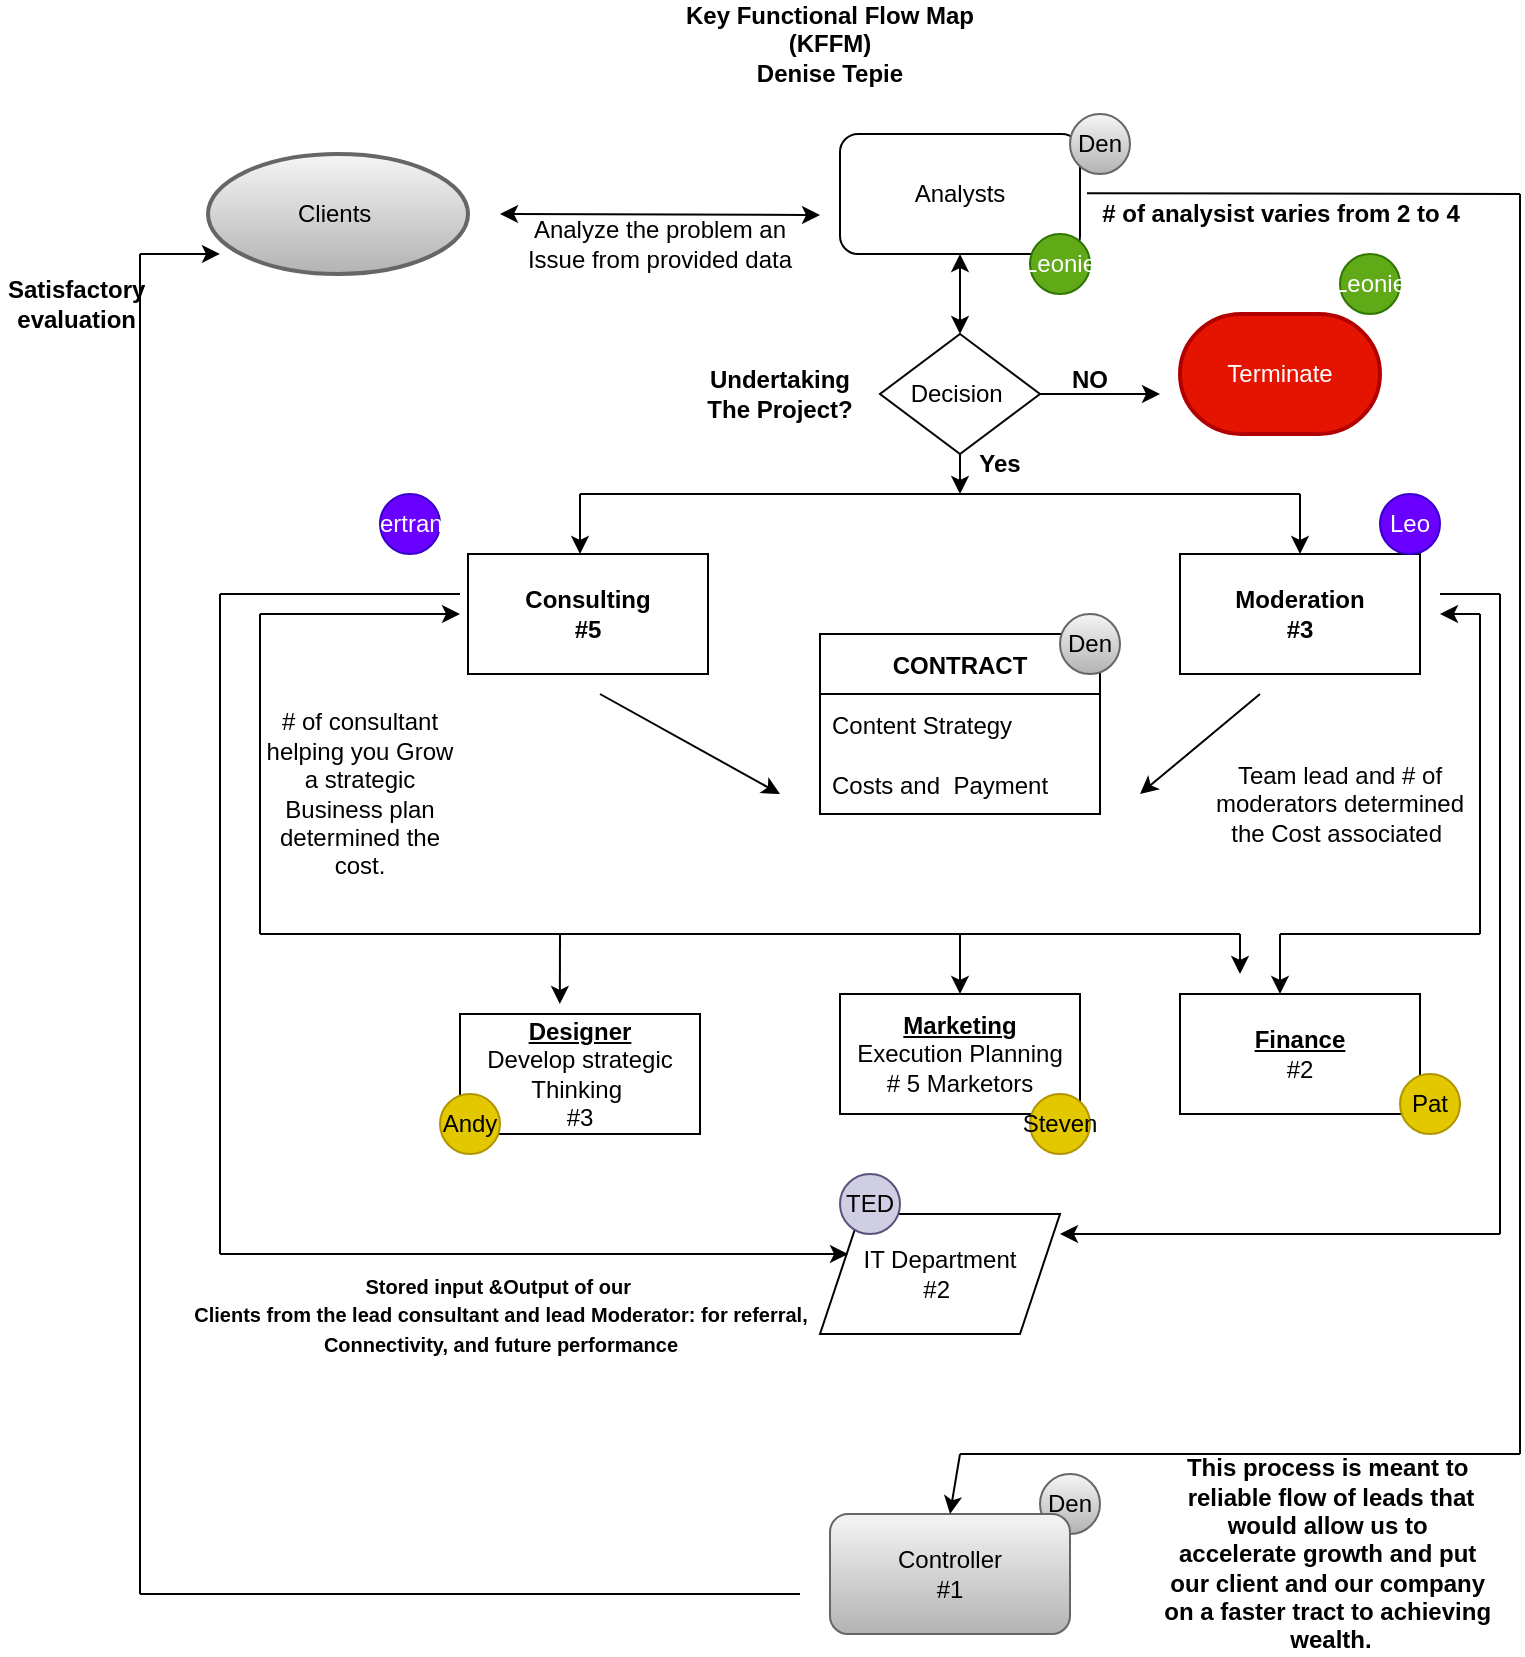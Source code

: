 <mxfile version="17.1.3" type="github"><diagram id="z6yHJpWlaKmJ-RltGOB4" name="Page-1"><mxGraphModel dx="1113" dy="1928" grid="1" gridSize="10" guides="1" tooltips="1" connect="1" arrows="1" fold="1" page="1" pageScale="1" pageWidth="827" pageHeight="1169" math="0" shadow="0"><root><mxCell id="0"/><mxCell id="1" parent="0"/><mxCell id="sODzC4HWJ8rynniA_-NJ-1" value="&lt;b&gt;Consulting&lt;br&gt;#5&lt;br&gt;&lt;/b&gt;" style="rounded=0;whiteSpace=wrap;html=1;" vertex="1" parent="1"><mxGeometry x="294" y="-890" width="120" height="60" as="geometry"/></mxCell><mxCell id="sODzC4HWJ8rynniA_-NJ-24" value="&lt;b&gt;Moderation&lt;br&gt;#3&lt;br&gt;&lt;/b&gt;" style="rounded=0;whiteSpace=wrap;html=1;" vertex="1" parent="1"><mxGeometry x="650" y="-890" width="120" height="60" as="geometry"/></mxCell><mxCell id="sODzC4HWJ8rynniA_-NJ-26" value="Analysts" style="rounded=1;whiteSpace=wrap;html=1;" vertex="1" parent="1"><mxGeometry x="480" y="-1100" width="120" height="60" as="geometry"/></mxCell><mxCell id="sODzC4HWJ8rynniA_-NJ-31" value="" style="endArrow=classic;startArrow=classic;html=1;rounded=0;" edge="1" parent="1"><mxGeometry width="50" height="50" relative="1" as="geometry"><mxPoint x="310" y="-1060" as="sourcePoint"/><mxPoint x="470" y="-1059.5" as="targetPoint"/></mxGeometry></mxCell><mxCell id="sODzC4HWJ8rynniA_-NJ-33" value="Leonie" style="ellipse;whiteSpace=wrap;html=1;aspect=fixed;fillColor=#60a917;fontColor=#ffffff;strokeColor=#2D7600;" vertex="1" parent="1"><mxGeometry x="575" y="-1050" width="30" height="30" as="geometry"/></mxCell><mxCell id="sODzC4HWJ8rynniA_-NJ-35" value="Den" style="ellipse;whiteSpace=wrap;html=1;aspect=fixed;fillColor=#f5f5f5;gradientColor=#b3b3b3;strokeColor=#666666;" vertex="1" parent="1"><mxGeometry x="595" y="-1110" width="30" height="30" as="geometry"/></mxCell><mxCell id="sODzC4HWJ8rynniA_-NJ-37" value="" style="endArrow=none;html=1;rounded=0;" edge="1" parent="1"><mxGeometry width="50" height="50" relative="1" as="geometry"><mxPoint x="350" y="-920" as="sourcePoint"/><mxPoint x="710" y="-920" as="targetPoint"/><Array as="points"/></mxGeometry></mxCell><mxCell id="sODzC4HWJ8rynniA_-NJ-46" value="# of analysist varies from 2 to 4" style="text;html=1;align=center;verticalAlign=middle;resizable=0;points=[];autosize=1;strokeColor=none;fillColor=none;fontStyle=1" vertex="1" parent="1"><mxGeometry x="605" y="-1070" width="190" height="20" as="geometry"/></mxCell><mxCell id="sODzC4HWJ8rynniA_-NJ-51" value="Analyze the problem an Issue from provided data" style="text;html=1;strokeColor=none;fillColor=none;align=center;verticalAlign=middle;whiteSpace=wrap;rounded=0;" vertex="1" parent="1"><mxGeometry x="320" y="-1060" width="140" height="30" as="geometry"/></mxCell><mxCell id="sODzC4HWJ8rynniA_-NJ-57" value="Undertaking&lt;br&gt;The Project?" style="text;html=1;strokeColor=none;fillColor=none;align=center;verticalAlign=middle;whiteSpace=wrap;rounded=0;fontStyle=1" vertex="1" parent="1"><mxGeometry x="400" y="-1000" width="100" height="60" as="geometry"/></mxCell><mxCell id="sODzC4HWJ8rynniA_-NJ-61" value="Decision&amp;nbsp;" style="rhombus;whiteSpace=wrap;html=1;" vertex="1" parent="1"><mxGeometry x="500" y="-1000" width="80" height="60" as="geometry"/></mxCell><mxCell id="sODzC4HWJ8rynniA_-NJ-63" value="" style="endArrow=classic;html=1;rounded=0;" edge="1" parent="1" source="sODzC4HWJ8rynniA_-NJ-61"><mxGeometry width="50" height="50" relative="1" as="geometry"><mxPoint x="520" y="-900" as="sourcePoint"/><mxPoint x="540" y="-920" as="targetPoint"/></mxGeometry></mxCell><mxCell id="sODzC4HWJ8rynniA_-NJ-64" value="Yes" style="text;html=1;strokeColor=none;fillColor=none;align=center;verticalAlign=middle;whiteSpace=wrap;rounded=0;fontStyle=1" vertex="1" parent="1"><mxGeometry x="530" y="-950" width="60" height="30" as="geometry"/></mxCell><mxCell id="sODzC4HWJ8rynniA_-NJ-67" style="edgeStyle=none;rounded=0;orthogonalLoop=1;jettySize=auto;html=1;entryX=1;entryY=0.75;entryDx=0;entryDy=0;" edge="1" parent="1"><mxGeometry relative="1" as="geometry"><mxPoint x="630" y="-967.5" as="sourcePoint"/><mxPoint x="630" y="-967.5" as="targetPoint"/></mxGeometry></mxCell><mxCell id="sODzC4HWJ8rynniA_-NJ-70" style="edgeStyle=none;rounded=0;orthogonalLoop=1;jettySize=auto;html=1;exitX=0;exitY=0.5;exitDx=0;exitDy=0;" edge="1" parent="1"><mxGeometry relative="1" as="geometry"><mxPoint x="570" y="-975" as="sourcePoint"/><mxPoint x="570" y="-975" as="targetPoint"/></mxGeometry></mxCell><mxCell id="sODzC4HWJ8rynniA_-NJ-74" value="" style="endArrow=classic;html=1;rounded=0;exitX=1;exitY=0.5;exitDx=0;exitDy=0;" edge="1" parent="1" source="sODzC4HWJ8rynniA_-NJ-61"><mxGeometry width="50" height="50" relative="1" as="geometry"><mxPoint x="590" y="-940" as="sourcePoint"/><mxPoint x="640" y="-970" as="targetPoint"/></mxGeometry></mxCell><mxCell id="sODzC4HWJ8rynniA_-NJ-75" value="NO" style="text;html=1;align=center;verticalAlign=middle;whiteSpace=wrap;rounded=0;fontStyle=1;" vertex="1" parent="1"><mxGeometry x="575" y="-995" width="60" height="35" as="geometry"/></mxCell><mxCell id="sODzC4HWJ8rynniA_-NJ-77" value="Terminate" style="strokeWidth=2;html=1;shape=mxgraph.flowchart.terminator;whiteSpace=wrap;fillColor=#e51400;fontColor=#ffffff;strokeColor=#B20000;" vertex="1" parent="1"><mxGeometry x="650" y="-1010" width="100" height="60" as="geometry"/></mxCell><mxCell id="sODzC4HWJ8rynniA_-NJ-78" value="&amp;nbsp;Clients &amp;nbsp;" style="strokeWidth=2;html=1;shape=mxgraph.flowchart.start_1;whiteSpace=wrap;fillColor=#f5f5f5;gradientColor=#b3b3b3;strokeColor=#666666;" vertex="1" parent="1"><mxGeometry x="164" y="-1090" width="130" height="60" as="geometry"/></mxCell><mxCell id="sODzC4HWJ8rynniA_-NJ-79" value="Leonie" style="ellipse;whiteSpace=wrap;html=1;aspect=fixed;fillColor=#60a917;fontColor=#ffffff;strokeColor=#2D7600;" vertex="1" parent="1"><mxGeometry x="730" y="-1040" width="30" height="30" as="geometry"/></mxCell><mxCell id="sODzC4HWJ8rynniA_-NJ-93" value="" style="endArrow=classic;html=1;rounded=0;" edge="1" parent="1"><mxGeometry width="50" height="50" relative="1" as="geometry"><mxPoint x="350" y="-920" as="sourcePoint"/><mxPoint x="350" y="-890" as="targetPoint"/></mxGeometry></mxCell><mxCell id="sODzC4HWJ8rynniA_-NJ-94" value="" style="endArrow=classic;html=1;rounded=0;entryX=0.5;entryY=0;entryDx=0;entryDy=0;" edge="1" parent="1" target="sODzC4HWJ8rynniA_-NJ-24"><mxGeometry width="50" height="50" relative="1" as="geometry"><mxPoint x="710" y="-920" as="sourcePoint"/><mxPoint x="750" y="-920" as="targetPoint"/></mxGeometry></mxCell><mxCell id="sODzC4HWJ8rynniA_-NJ-95" value="CONTRACT" style="swimlane;fontStyle=1;childLayout=stackLayout;horizontal=1;startSize=30;horizontalStack=0;resizeParent=1;resizeParentMax=0;resizeLast=0;collapsible=1;marginBottom=0;" vertex="1" parent="1"><mxGeometry x="470" y="-850" width="140" height="90" as="geometry"/></mxCell><mxCell id="sODzC4HWJ8rynniA_-NJ-96" value="Content Strategy" style="text;strokeColor=none;fillColor=none;align=left;verticalAlign=middle;spacingLeft=4;spacingRight=4;overflow=hidden;points=[[0,0.5],[1,0.5]];portConstraint=eastwest;rotatable=0;" vertex="1" parent="sODzC4HWJ8rynniA_-NJ-95"><mxGeometry y="30" width="140" height="30" as="geometry"/></mxCell><mxCell id="sODzC4HWJ8rynniA_-NJ-97" value="Costs and  Payment" style="text;strokeColor=none;fillColor=none;align=left;verticalAlign=middle;spacingLeft=4;spacingRight=4;overflow=hidden;points=[[0,0.5],[1,0.5]];portConstraint=eastwest;rotatable=0;" vertex="1" parent="sODzC4HWJ8rynniA_-NJ-95"><mxGeometry y="60" width="140" height="30" as="geometry"/></mxCell><mxCell id="sODzC4HWJ8rynniA_-NJ-99" value="Bertrand" style="ellipse;whiteSpace=wrap;html=1;aspect=fixed;fillColor=#6a00ff;fontColor=#ffffff;strokeColor=#3700CC;" vertex="1" parent="1"><mxGeometry x="250" y="-920" width="30" height="30" as="geometry"/></mxCell><mxCell id="sODzC4HWJ8rynniA_-NJ-100" value="Leo" style="ellipse;whiteSpace=wrap;html=1;aspect=fixed;fillColor=#6a00ff;fontColor=#ffffff;strokeColor=#3700CC;" vertex="1" parent="1"><mxGeometry x="750" y="-920" width="30" height="30" as="geometry"/></mxCell><mxCell id="sODzC4HWJ8rynniA_-NJ-105" value="" style="endArrow=classic;html=1;rounded=0;" edge="1" parent="1"><mxGeometry width="50" height="50" relative="1" as="geometry"><mxPoint x="360" y="-820" as="sourcePoint"/><mxPoint x="450" y="-770" as="targetPoint"/></mxGeometry></mxCell><mxCell id="sODzC4HWJ8rynniA_-NJ-107" value="" style="endArrow=classic;html=1;rounded=0;" edge="1" parent="1"><mxGeometry width="50" height="50" relative="1" as="geometry"><mxPoint x="690" y="-820" as="sourcePoint"/><mxPoint x="630" y="-770" as="targetPoint"/></mxGeometry></mxCell><mxCell id="sODzC4HWJ8rynniA_-NJ-110" value="Team lead and # of moderators determined the Cost associated&amp;nbsp;" style="text;html=1;strokeColor=none;fillColor=none;align=center;verticalAlign=middle;whiteSpace=wrap;rounded=0;" vertex="1" parent="1"><mxGeometry x="660" y="-790" width="140" height="50" as="geometry"/></mxCell><mxCell id="sODzC4HWJ8rynniA_-NJ-111" value="# of consultant helping you Grow a strategic Business plan determined the cost.&lt;br&gt;" style="text;html=1;strokeColor=none;fillColor=none;align=center;verticalAlign=middle;whiteSpace=wrap;rounded=0;" vertex="1" parent="1"><mxGeometry x="190" y="-780" width="100" height="20" as="geometry"/></mxCell><mxCell id="sODzC4HWJ8rynniA_-NJ-112" value="&lt;u&gt;&lt;b&gt;Designer&lt;/b&gt;&lt;br&gt;&lt;/u&gt;Develop&amp;nbsp;strategic Thinking&amp;nbsp;&lt;br&gt;#3" style="rounded=0;whiteSpace=wrap;html=1;" vertex="1" parent="1"><mxGeometry x="290" y="-660" width="120" height="60" as="geometry"/></mxCell><mxCell id="sODzC4HWJ8rynniA_-NJ-113" value="&lt;b&gt;&lt;u&gt;Marketing&lt;/u&gt;&lt;br&gt;&lt;/b&gt;Execution Planning&lt;br&gt;# 5 Marketors" style="rounded=0;whiteSpace=wrap;html=1;" vertex="1" parent="1"><mxGeometry x="480" y="-670" width="120" height="60" as="geometry"/></mxCell><mxCell id="sODzC4HWJ8rynniA_-NJ-114" value="&lt;b&gt;&lt;u&gt;Finance&lt;br&gt;&lt;/u&gt;&lt;/b&gt;#2" style="rounded=0;whiteSpace=wrap;html=1;" vertex="1" parent="1"><mxGeometry x="650" y="-670" width="120" height="60" as="geometry"/></mxCell><mxCell id="sODzC4HWJ8rynniA_-NJ-115" value="Pat" style="ellipse;whiteSpace=wrap;html=1;aspect=fixed;fillColor=#e3c800;fontColor=#000000;strokeColor=#B09500;" vertex="1" parent="1"><mxGeometry x="760" y="-630" width="30" height="30" as="geometry"/></mxCell><mxCell id="sODzC4HWJ8rynniA_-NJ-116" value="Steven" style="ellipse;whiteSpace=wrap;html=1;aspect=fixed;fillColor=#e3c800;fontColor=#000000;strokeColor=#B09500;" vertex="1" parent="1"><mxGeometry x="575" y="-620" width="30" height="30" as="geometry"/></mxCell><mxCell id="sODzC4HWJ8rynniA_-NJ-117" value="Andy" style="ellipse;whiteSpace=wrap;html=1;aspect=fixed;fillColor=#e3c800;fontColor=#000000;strokeColor=#B09500;" vertex="1" parent="1"><mxGeometry x="280" y="-620" width="30" height="30" as="geometry"/></mxCell><mxCell id="sODzC4HWJ8rynniA_-NJ-129" value="IT Department&lt;br&gt;#2&amp;nbsp;" style="shape=parallelogram;perimeter=parallelogramPerimeter;whiteSpace=wrap;html=1;fixedSize=1;" vertex="1" parent="1"><mxGeometry x="470" y="-560" width="120" height="60" as="geometry"/></mxCell><mxCell id="sODzC4HWJ8rynniA_-NJ-130" value="This process is meant to&amp;nbsp;&lt;br&gt;reliable flow of leads that&lt;br&gt;would allow us to&amp;nbsp;&lt;br&gt;accelerate growth and put&amp;nbsp;&lt;br&gt;our client and our company&amp;nbsp;&lt;br&gt;on a faster tract to achieving&amp;nbsp;&lt;br&gt;wealth." style="text;html=1;align=center;verticalAlign=middle;resizable=0;points=[];autosize=1;strokeColor=none;fillColor=none;fontStyle=1;strokeWidth=0;" vertex="1" parent="1"><mxGeometry x="635" y="-440" width="180" height="100" as="geometry"/></mxCell><mxCell id="sODzC4HWJ8rynniA_-NJ-131" value="&lt;font style=&quot;font-size: 10px&quot;&gt;&lt;span&gt;Stored input &amp;amp;&lt;/span&gt;&lt;span&gt;Output of our&amp;nbsp;&lt;/span&gt;&lt;br&gt;&lt;span&gt;Clients from the lead consultant and lead Moderator: for referral,&lt;/span&gt;&lt;br&gt;&lt;span&gt;Connectivity, and future performance&lt;/span&gt;&lt;/font&gt;" style="text;html=1;align=center;verticalAlign=middle;resizable=0;points=[];autosize=1;strokeColor=none;fillColor=none;fontStyle=1" vertex="1" parent="1"><mxGeometry x="150" y="-535" width="320" height="50" as="geometry"/></mxCell><mxCell id="sODzC4HWJ8rynniA_-NJ-132" value="TED" style="ellipse;whiteSpace=wrap;html=1;aspect=fixed;fillColor=#d0cee2;strokeColor=#56517e;" vertex="1" parent="1"><mxGeometry x="480" y="-580" width="30" height="30" as="geometry"/></mxCell><mxCell id="sODzC4HWJ8rynniA_-NJ-133" value="Den" style="ellipse;whiteSpace=wrap;html=1;aspect=fixed;fillColor=#f5f5f5;gradientColor=#b3b3b3;strokeColor=#666666;" vertex="1" parent="1"><mxGeometry x="590" y="-860" width="30" height="30" as="geometry"/></mxCell><mxCell id="sODzC4HWJ8rynniA_-NJ-134" value="Den" style="ellipse;whiteSpace=wrap;html=1;aspect=fixed;fillColor=#f5f5f5;gradientColor=#b3b3b3;strokeColor=#666666;" vertex="1" parent="1"><mxGeometry x="580" y="-430" width="30" height="30" as="geometry"/></mxCell><mxCell id="sODzC4HWJ8rynniA_-NJ-136" value="Controller&lt;br&gt;#1" style="rounded=1;whiteSpace=wrap;html=1;fillColor=#f5f5f5;gradientColor=#b3b3b3;strokeColor=#666666;" vertex="1" parent="1"><mxGeometry x="475" y="-410" width="120" height="60" as="geometry"/></mxCell><mxCell id="sODzC4HWJ8rynniA_-NJ-137" value="" style="endArrow=none;html=1;rounded=0;" edge="1" parent="1"><mxGeometry width="50" height="50" relative="1" as="geometry"><mxPoint x="190" y="-700" as="sourcePoint"/><mxPoint x="190" y="-860" as="targetPoint"/></mxGeometry></mxCell><mxCell id="sODzC4HWJ8rynniA_-NJ-145" value="" style="endArrow=none;html=1;rounded=0;" edge="1" parent="1"><mxGeometry width="50" height="50" relative="1" as="geometry"><mxPoint x="700" y="-700" as="sourcePoint"/><mxPoint x="800" y="-700" as="targetPoint"/></mxGeometry></mxCell><mxCell id="sODzC4HWJ8rynniA_-NJ-151" value="" style="endArrow=none;html=1;rounded=0;" edge="1" parent="1"><mxGeometry width="50" height="50" relative="1" as="geometry"><mxPoint x="130" y="-370" as="sourcePoint"/><mxPoint x="460" y="-370" as="targetPoint"/></mxGeometry></mxCell><mxCell id="sODzC4HWJ8rynniA_-NJ-157" value="" style="endArrow=none;html=1;rounded=0;" edge="1" parent="1"><mxGeometry width="50" height="50" relative="1" as="geometry"><mxPoint x="130" y="-370" as="sourcePoint"/><mxPoint x="130" y="-1040" as="targetPoint"/></mxGeometry></mxCell><mxCell id="sODzC4HWJ8rynniA_-NJ-158" value="" style="endArrow=classic;html=1;rounded=0;entryX=0.046;entryY=0.833;entryDx=0;entryDy=0;entryPerimeter=0;" edge="1" parent="1" target="sODzC4HWJ8rynniA_-NJ-78"><mxGeometry width="50" height="50" relative="1" as="geometry"><mxPoint x="130" y="-1040" as="sourcePoint"/><mxPoint x="180" y="-1060" as="targetPoint"/></mxGeometry></mxCell><mxCell id="sODzC4HWJ8rynniA_-NJ-159" value="Satisfactory&amp;nbsp;&lt;br&gt;evaluation&amp;nbsp;" style="text;html=1;strokeColor=none;fillColor=none;align=center;verticalAlign=middle;whiteSpace=wrap;rounded=0;fontStyle=1" vertex="1" parent="1"><mxGeometry x="60" y="-1030" width="80" height="30" as="geometry"/></mxCell><mxCell id="sODzC4HWJ8rynniA_-NJ-160" value="Key Functional Flow Map (KFFM)&lt;br&gt;Denise Tepie" style="text;html=1;strokeColor=none;fillColor=none;align=center;verticalAlign=middle;whiteSpace=wrap;rounded=0;fontStyle=1" vertex="1" parent="1"><mxGeometry x="400" y="-1150" width="150" height="10" as="geometry"/></mxCell><mxCell id="sODzC4HWJ8rynniA_-NJ-164" value="" style="endArrow=none;html=1;rounded=0;" edge="1" parent="1"><mxGeometry width="50" height="50" relative="1" as="geometry"><mxPoint x="190" y="-700" as="sourcePoint"/><mxPoint x="680" y="-700" as="targetPoint"/></mxGeometry></mxCell><mxCell id="sODzC4HWJ8rynniA_-NJ-166" value="" style="endArrow=classic;html=1;rounded=0;entryX=0.416;entryY=-0.084;entryDx=0;entryDy=0;entryPerimeter=0;" edge="1" parent="1" target="sODzC4HWJ8rynniA_-NJ-112"><mxGeometry width="50" height="50" relative="1" as="geometry"><mxPoint x="340" y="-700" as="sourcePoint"/><mxPoint x="380" y="-700" as="targetPoint"/></mxGeometry></mxCell><mxCell id="sODzC4HWJ8rynniA_-NJ-167" value="" style="endArrow=classic;html=1;rounded=0;entryX=0.5;entryY=0;entryDx=0;entryDy=0;" edge="1" parent="1" target="sODzC4HWJ8rynniA_-NJ-113"><mxGeometry width="50" height="50" relative="1" as="geometry"><mxPoint x="540" y="-700" as="sourcePoint"/><mxPoint x="570" y="-700" as="targetPoint"/></mxGeometry></mxCell><mxCell id="sODzC4HWJ8rynniA_-NJ-168" value="" style="endArrow=classic;html=1;rounded=0;" edge="1" parent="1"><mxGeometry width="50" height="50" relative="1" as="geometry"><mxPoint x="680" y="-700" as="sourcePoint"/><mxPoint x="680" y="-680" as="targetPoint"/></mxGeometry></mxCell><mxCell id="sODzC4HWJ8rynniA_-NJ-169" value="" style="endArrow=classic;html=1;rounded=0;" edge="1" parent="1"><mxGeometry width="50" height="50" relative="1" as="geometry"><mxPoint x="700" y="-700" as="sourcePoint"/><mxPoint x="700" y="-670" as="targetPoint"/></mxGeometry></mxCell><mxCell id="sODzC4HWJ8rynniA_-NJ-171" value="" style="endArrow=classic;startArrow=classic;html=1;rounded=0;fontSize=10;entryX=0.5;entryY=1;entryDx=0;entryDy=0;exitX=0.5;exitY=0;exitDx=0;exitDy=0;" edge="1" parent="1" source="sODzC4HWJ8rynniA_-NJ-61" target="sODzC4HWJ8rynniA_-NJ-26"><mxGeometry width="50" height="50" relative="1" as="geometry"><mxPoint x="540" y="-1010" as="sourcePoint"/><mxPoint x="540" y="-1030" as="targetPoint"/></mxGeometry></mxCell><mxCell id="sODzC4HWJ8rynniA_-NJ-172" value="" style="endArrow=none;html=1;rounded=0;fontSize=10;exitX=-0.008;exitY=-0.018;exitDx=0;exitDy=0;exitPerimeter=0;" edge="1" parent="1" source="sODzC4HWJ8rynniA_-NJ-46"><mxGeometry width="50" height="50" relative="1" as="geometry"><mxPoint x="610" y="-1040" as="sourcePoint"/><mxPoint x="820" y="-1070" as="targetPoint"/></mxGeometry></mxCell><mxCell id="sODzC4HWJ8rynniA_-NJ-173" value="" style="endArrow=none;html=1;rounded=0;fontSize=10;" edge="1" parent="1"><mxGeometry width="50" height="50" relative="1" as="geometry"><mxPoint x="820" y="-440" as="sourcePoint"/><mxPoint x="820" y="-1070" as="targetPoint"/></mxGeometry></mxCell><mxCell id="sODzC4HWJ8rynniA_-NJ-176" value="" style="endArrow=none;html=1;rounded=0;fontSize=10;" edge="1" parent="1"><mxGeometry width="50" height="50" relative="1" as="geometry"><mxPoint x="540" y="-440" as="sourcePoint"/><mxPoint x="820" y="-440" as="targetPoint"/></mxGeometry></mxCell><mxCell id="sODzC4HWJ8rynniA_-NJ-178" value="" style="endArrow=classic;html=1;rounded=0;fontSize=10;entryX=0.5;entryY=0;entryDx=0;entryDy=0;" edge="1" parent="1" target="sODzC4HWJ8rynniA_-NJ-136"><mxGeometry width="50" height="50" relative="1" as="geometry"><mxPoint x="540" y="-440" as="sourcePoint"/><mxPoint x="535" y="-420" as="targetPoint"/></mxGeometry></mxCell><mxCell id="sODzC4HWJ8rynniA_-NJ-181" value="" style="endArrow=none;html=1;rounded=0;fontSize=10;" edge="1" parent="1"><mxGeometry width="50" height="50" relative="1" as="geometry"><mxPoint x="800" y="-700" as="sourcePoint"/><mxPoint x="800" y="-860" as="targetPoint"/></mxGeometry></mxCell><mxCell id="sODzC4HWJ8rynniA_-NJ-182" value="" style="endArrow=classic;html=1;rounded=0;fontSize=10;" edge="1" parent="1"><mxGeometry width="50" height="50" relative="1" as="geometry"><mxPoint x="800" y="-860" as="sourcePoint"/><mxPoint x="780" y="-860" as="targetPoint"/></mxGeometry></mxCell><mxCell id="sODzC4HWJ8rynniA_-NJ-183" value="" style="endArrow=classic;html=1;rounded=0;fontSize=10;" edge="1" parent="1"><mxGeometry width="50" height="50" relative="1" as="geometry"><mxPoint x="190" y="-860" as="sourcePoint"/><mxPoint x="290" y="-860" as="targetPoint"/></mxGeometry></mxCell><mxCell id="sODzC4HWJ8rynniA_-NJ-184" value="" style="endArrow=none;html=1;rounded=0;fontSize=10;" edge="1" parent="1"><mxGeometry width="50" height="50" relative="1" as="geometry"><mxPoint x="170" y="-870" as="sourcePoint"/><mxPoint x="290" y="-870" as="targetPoint"/></mxGeometry></mxCell><mxCell id="sODzC4HWJ8rynniA_-NJ-186" value="" style="endArrow=none;html=1;rounded=0;fontSize=10;" edge="1" parent="1"><mxGeometry width="50" height="50" relative="1" as="geometry"><mxPoint x="170" y="-540" as="sourcePoint"/><mxPoint x="170" y="-870" as="targetPoint"/></mxGeometry></mxCell><mxCell id="sODzC4HWJ8rynniA_-NJ-187" value="" style="endArrow=classic;html=1;rounded=0;fontSize=10;" edge="1" parent="1"><mxGeometry width="50" height="50" relative="1" as="geometry"><mxPoint x="170" y="-540" as="sourcePoint"/><mxPoint x="484" y="-540" as="targetPoint"/><Array as="points"/></mxGeometry></mxCell><mxCell id="sODzC4HWJ8rynniA_-NJ-188" value="" style="endArrow=none;html=1;rounded=0;fontSize=10;" edge="1" parent="1"><mxGeometry width="50" height="50" relative="1" as="geometry"><mxPoint x="780" y="-870" as="sourcePoint"/><mxPoint x="810" y="-870" as="targetPoint"/></mxGeometry></mxCell><mxCell id="sODzC4HWJ8rynniA_-NJ-189" value="" style="endArrow=none;html=1;rounded=0;fontSize=10;" edge="1" parent="1"><mxGeometry width="50" height="50" relative="1" as="geometry"><mxPoint x="820" y="-550" as="sourcePoint"/><mxPoint x="820" y="-870" as="targetPoint"/></mxGeometry></mxCell><mxCell id="sODzC4HWJ8rynniA_-NJ-190" value="" style="endArrow=none;html=1;rounded=0;fontSize=10;" edge="1" parent="1"><mxGeometry width="50" height="50" relative="1" as="geometry"><mxPoint x="810" y="-550" as="sourcePoint"/><mxPoint x="810" y="-870" as="targetPoint"/></mxGeometry></mxCell><mxCell id="sODzC4HWJ8rynniA_-NJ-191" value="" style="endArrow=classic;html=1;rounded=0;fontSize=10;" edge="1" parent="1"><mxGeometry width="50" height="50" relative="1" as="geometry"><mxPoint x="810" y="-550" as="sourcePoint"/><mxPoint x="590" y="-550" as="targetPoint"/></mxGeometry></mxCell></root></mxGraphModel></diagram></mxfile>